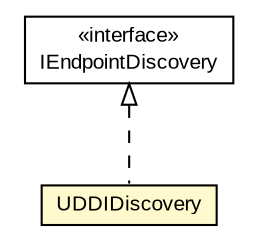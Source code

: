 #!/usr/local/bin/dot
#
# Class diagram 
# Generated by UMLGraph version R5_6-24-gf6e263 (http://www.umlgraph.org/)
#

digraph G {
	edge [fontname="arial",fontsize=10,labelfontname="arial",labelfontsize=10];
	node [fontname="arial",fontsize=10,shape=plaintext];
	nodesep=0.25;
	ranksep=0.5;
	// org.miloss.fgsms.plugins.agents.IEndpointDiscovery
	c1236772 [label=<<table title="org.miloss.fgsms.plugins.agents.IEndpointDiscovery" border="0" cellborder="1" cellspacing="0" cellpadding="2" port="p" href="../plugins/agents/IEndpointDiscovery.html">
		<tr><td><table border="0" cellspacing="0" cellpadding="1">
<tr><td align="center" balign="center"> &#171;interface&#187; </td></tr>
<tr><td align="center" balign="center"> IEndpointDiscovery </td></tr>
		</table></td></tr>
		</table>>, URL="../plugins/agents/IEndpointDiscovery.html", fontname="arial", fontcolor="black", fontsize=10.0];
	// org.miloss.fgsms.discovery.UDDIDiscovery
	c1237483 [label=<<table title="org.miloss.fgsms.discovery.UDDIDiscovery" border="0" cellborder="1" cellspacing="0" cellpadding="2" port="p" bgcolor="lemonChiffon" href="./UDDIDiscovery.html">
		<tr><td><table border="0" cellspacing="0" cellpadding="1">
<tr><td align="center" balign="center"> UDDIDiscovery </td></tr>
		</table></td></tr>
		</table>>, URL="./UDDIDiscovery.html", fontname="arial", fontcolor="black", fontsize=10.0];
	//org.miloss.fgsms.discovery.UDDIDiscovery implements org.miloss.fgsms.plugins.agents.IEndpointDiscovery
	c1236772:p -> c1237483:p [dir=back,arrowtail=empty,style=dashed];
}

